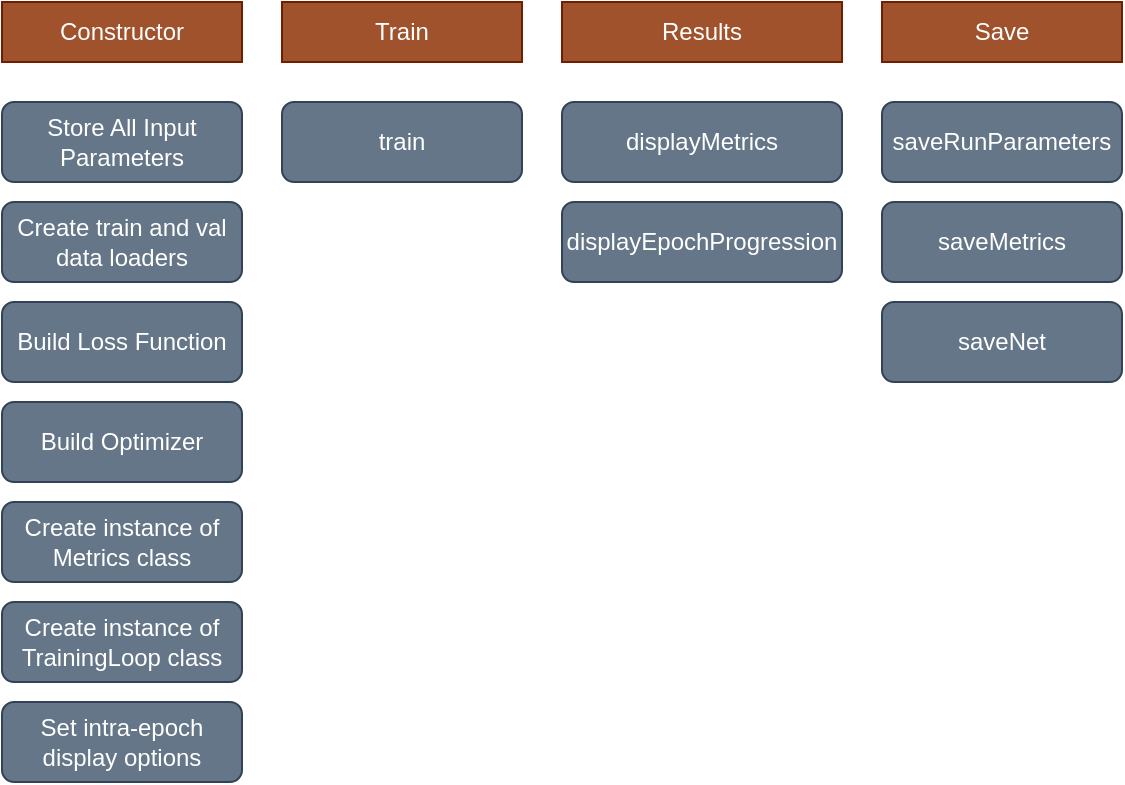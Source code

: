 <mxfile version="12.1.3" type="device" pages="1"><diagram id="Hg5MNYmkfILmBwySZUl_" name="Page-1"><mxGraphModel dx="1408" dy="562" grid="1" gridSize="10" guides="1" tooltips="1" connect="1" arrows="1" fold="1" page="1" pageScale="1" pageWidth="850" pageHeight="1100" math="0" shadow="0"><root><mxCell id="0"/><mxCell id="1" parent="0"/><mxCell id="t8AkSdQ5FN09G5O856Ib-2" value="Store All Input Parameters" style="rounded=1;whiteSpace=wrap;html=1;fillColor=#647687;strokeColor=#314354;fontColor=#ffffff;" vertex="1" parent="1"><mxGeometry x="110" y="80" width="120" height="40" as="geometry"/></mxCell><mxCell id="t8AkSdQ5FN09G5O856Ib-3" value="Create train and val data loaders" style="rounded=1;whiteSpace=wrap;html=1;fillColor=#647687;strokeColor=#314354;fontColor=#ffffff;" vertex="1" parent="1"><mxGeometry x="110" y="130" width="120" height="40" as="geometry"/></mxCell><mxCell id="t8AkSdQ5FN09G5O856Ib-4" value="Build Loss Function" style="rounded=1;whiteSpace=wrap;html=1;fillColor=#647687;strokeColor=#314354;fontColor=#ffffff;" vertex="1" parent="1"><mxGeometry x="110" y="180" width="120" height="40" as="geometry"/></mxCell><mxCell id="t8AkSdQ5FN09G5O856Ib-5" value="Build Optimizer" style="rounded=1;whiteSpace=wrap;html=1;fillColor=#647687;strokeColor=#314354;fontColor=#ffffff;" vertex="1" parent="1"><mxGeometry x="110" y="230" width="120" height="40" as="geometry"/></mxCell><mxCell id="t8AkSdQ5FN09G5O856Ib-6" value="Create instance of Metrics class" style="rounded=1;whiteSpace=wrap;html=1;fillColor=#647687;strokeColor=#314354;fontColor=#ffffff;" vertex="1" parent="1"><mxGeometry x="110" y="280" width="120" height="40" as="geometry"/></mxCell><mxCell id="t8AkSdQ5FN09G5O856Ib-7" value="Create instance of TrainingLoop class" style="rounded=1;whiteSpace=wrap;html=1;fillColor=#647687;strokeColor=#314354;fontColor=#ffffff;" vertex="1" parent="1"><mxGeometry x="110" y="330" width="120" height="40" as="geometry"/></mxCell><mxCell id="t8AkSdQ5FN09G5O856Ib-8" value="Set intra-epoch display options" style="rounded=1;whiteSpace=wrap;html=1;fillColor=#647687;strokeColor=#314354;fontColor=#ffffff;" vertex="1" parent="1"><mxGeometry x="110" y="380" width="120" height="40" as="geometry"/></mxCell><mxCell id="t8AkSdQ5FN09G5O856Ib-9" value="Constructor" style="rounded=0;whiteSpace=wrap;html=1;fillColor=#a0522d;strokeColor=#6D1F00;fontColor=#ffffff;" vertex="1" parent="1"><mxGeometry x="110" y="30" width="120" height="30" as="geometry"/></mxCell><mxCell id="t8AkSdQ5FN09G5O856Ib-10" value="train" style="rounded=1;whiteSpace=wrap;html=1;fillColor=#647687;strokeColor=#314354;fontColor=#ffffff;" vertex="1" parent="1"><mxGeometry x="250" y="80" width="120" height="40" as="geometry"/></mxCell><mxCell id="t8AkSdQ5FN09G5O856Ib-11" value="Train" style="rounded=0;whiteSpace=wrap;html=1;fillColor=#a0522d;strokeColor=#6D1F00;fontColor=#ffffff;" vertex="1" parent="1"><mxGeometry x="250" y="30" width="120" height="30" as="geometry"/></mxCell><mxCell id="t8AkSdQ5FN09G5O856Ib-12" value="displayMetrics" style="rounded=1;whiteSpace=wrap;html=1;fillColor=#647687;strokeColor=#314354;fontColor=#ffffff;" vertex="1" parent="1"><mxGeometry x="390" y="80" width="140" height="40" as="geometry"/></mxCell><mxCell id="t8AkSdQ5FN09G5O856Ib-13" value="displayEpochProgression" style="rounded=1;whiteSpace=wrap;html=1;fillColor=#647687;strokeColor=#314354;fontColor=#ffffff;" vertex="1" parent="1"><mxGeometry x="390" y="130" width="140" height="40" as="geometry"/></mxCell><mxCell id="t8AkSdQ5FN09G5O856Ib-14" value="Results" style="rounded=0;whiteSpace=wrap;html=1;fillColor=#a0522d;strokeColor=#6D1F00;fontColor=#ffffff;" vertex="1" parent="1"><mxGeometry x="390" y="30" width="140" height="30" as="geometry"/></mxCell><mxCell id="t8AkSdQ5FN09G5O856Ib-15" value="saveMetrics" style="rounded=1;whiteSpace=wrap;html=1;fillColor=#647687;strokeColor=#314354;fontColor=#ffffff;" vertex="1" parent="1"><mxGeometry x="550" y="130" width="120" height="40" as="geometry"/></mxCell><mxCell id="t8AkSdQ5FN09G5O856Ib-16" value="saveNet" style="rounded=1;whiteSpace=wrap;html=1;fillColor=#647687;strokeColor=#314354;fontColor=#ffffff;" vertex="1" parent="1"><mxGeometry x="550" y="180" width="120" height="40" as="geometry"/></mxCell><mxCell id="t8AkSdQ5FN09G5O856Ib-17" value="Save" style="rounded=0;whiteSpace=wrap;html=1;fillColor=#a0522d;strokeColor=#6D1F00;fontColor=#ffffff;" vertex="1" parent="1"><mxGeometry x="550" y="30" width="120" height="30" as="geometry"/></mxCell><mxCell id="t8AkSdQ5FN09G5O856Ib-18" value="saveRunParameters" style="rounded=1;whiteSpace=wrap;html=1;fillColor=#647687;strokeColor=#314354;fontColor=#ffffff;" vertex="1" parent="1"><mxGeometry x="550" y="80" width="120" height="40" as="geometry"/></mxCell></root></mxGraphModel></diagram></mxfile>